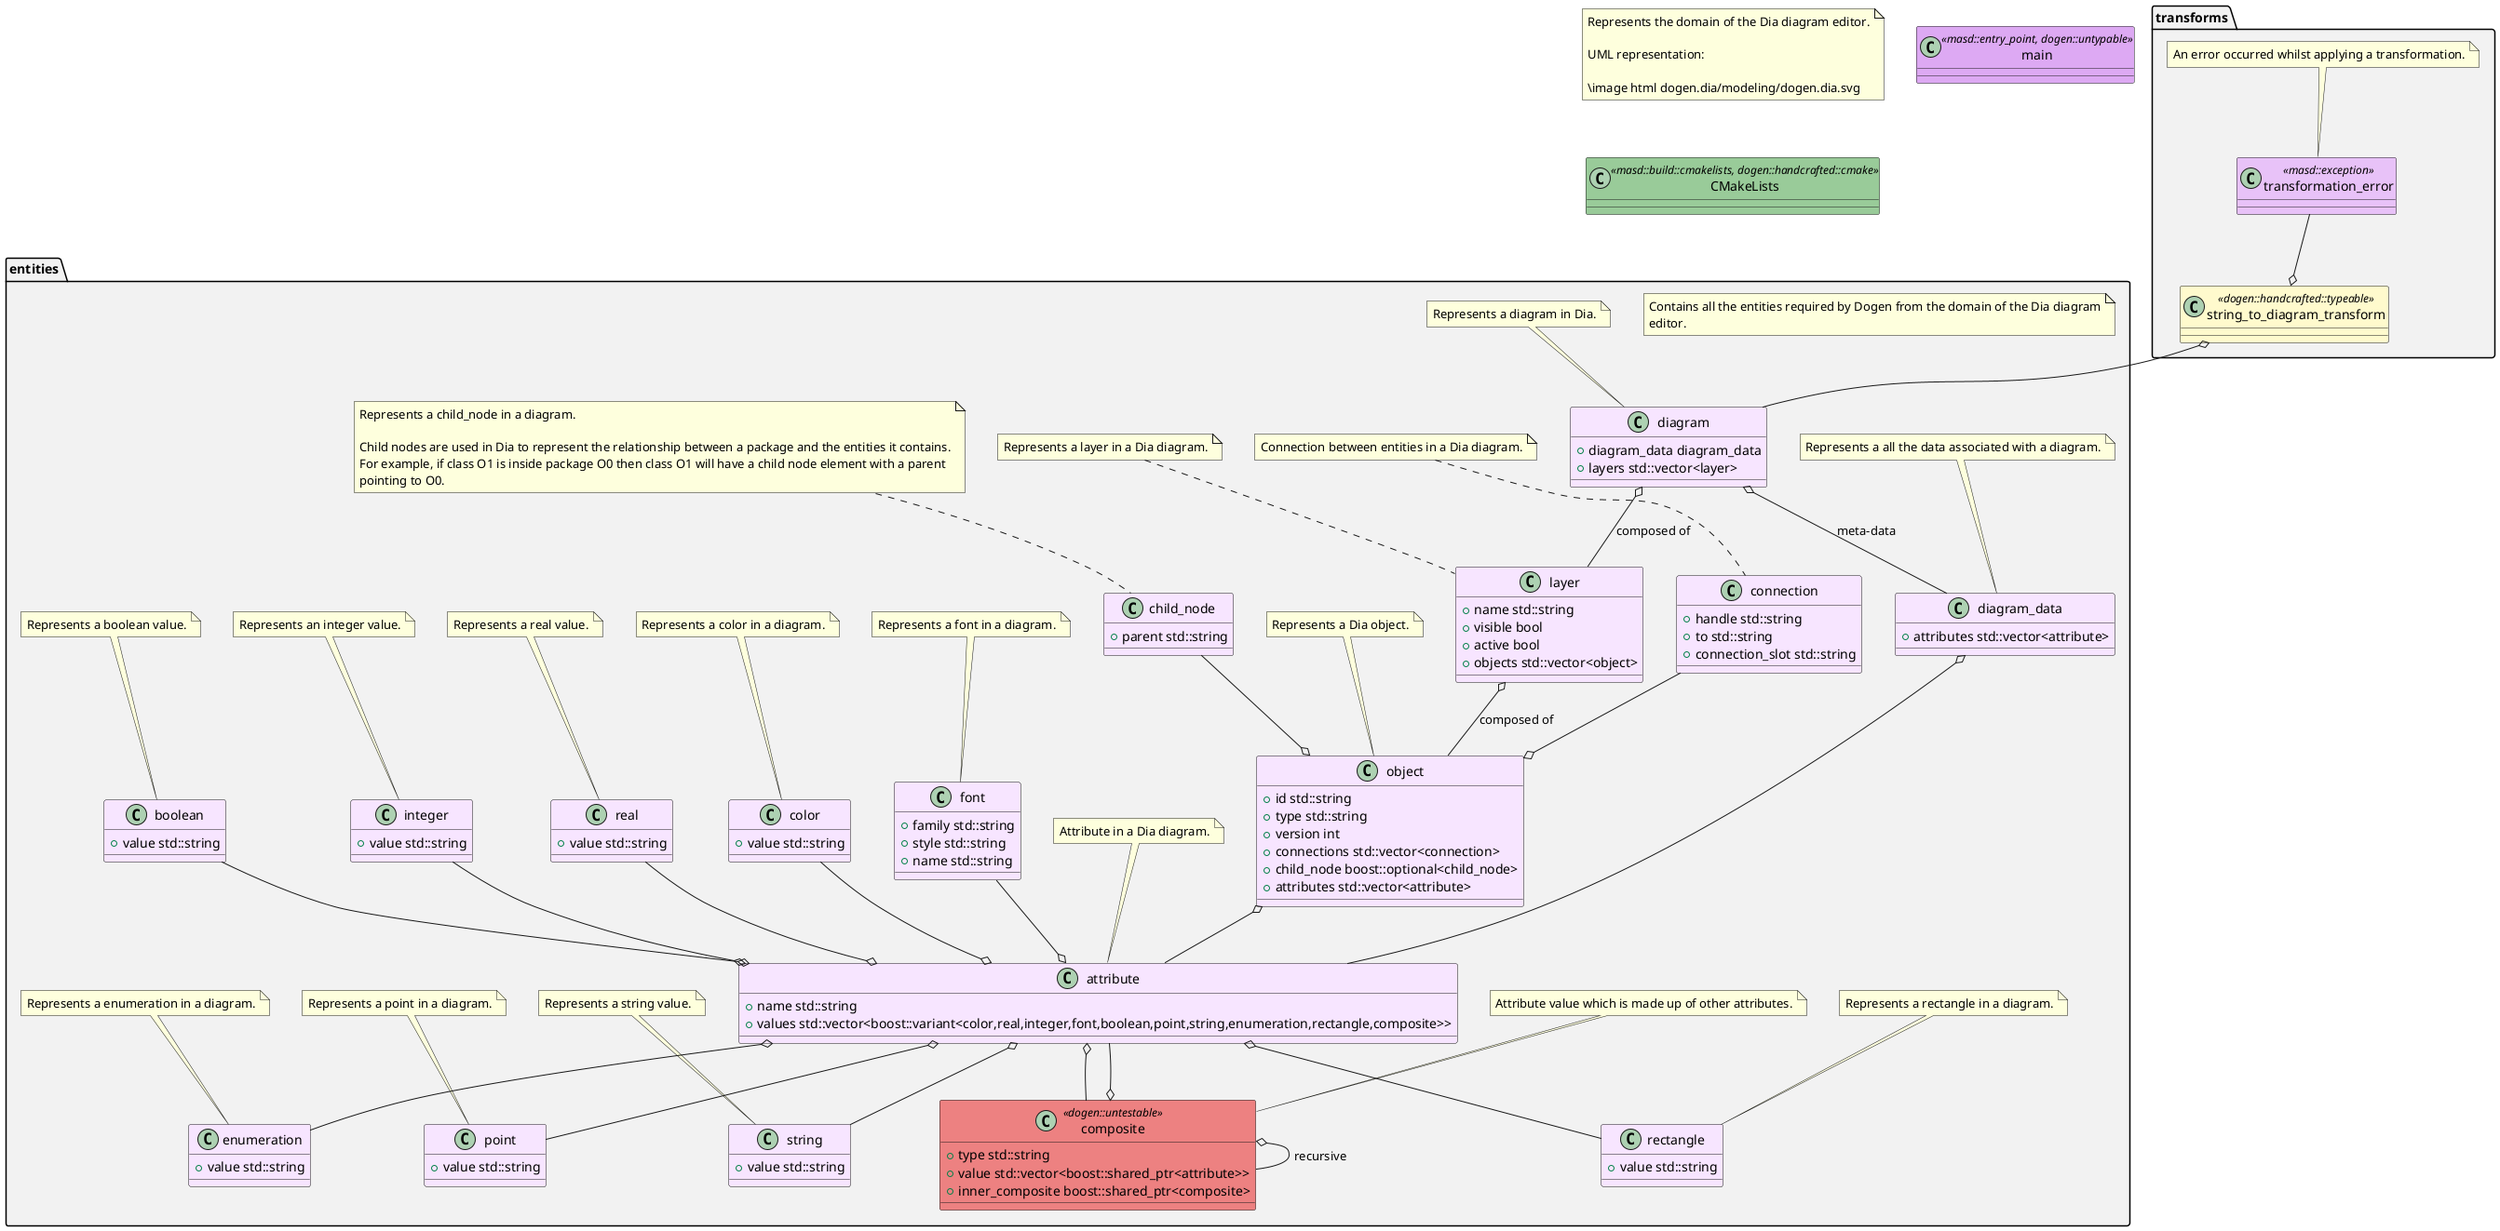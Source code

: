 @startuml
set namespaceSeparator ::
note as N1
Represents the domain of the Dia diagram editor.

UML representation:

\image html dogen.dia/modeling/dogen.dia.svg
end note

namespace entities #F2F2F2 {
    note as entities_1
Contains all the entities required by Dogen from the domain of the Dia diagram
editor.
    end note

    class diagram #F7E5FF {
        +{field} diagram_data diagram_data
        +{field} layers std::vector<layer>
    }

    diagram o-- layer: composed of
    diagram o-- diagram_data: meta-data

    note top of diagram
Represents a diagram in Dia.
    end note

    class layer #F7E5FF {
        +{field} name std::string
        +{field} visible bool
        +{field} active bool
        +{field} objects std::vector<object>
    }

    layer o-- object: composed of

    note top of layer
Represents a layer in a Dia diagram.
    end note

    class diagram_data #F7E5FF {
        +{field} attributes std::vector<attribute>
    }

    diagram_data o-- attribute

    note top of diagram_data
Represents a all the data associated with a diagram.
    end note

    class object #F7E5FF {
        +{field} id std::string
        +{field} type std::string
        +{field} version int
        +{field} connections std::vector<connection>
        +{field} child_node boost::optional<child_node>
        +{field} attributes std::vector<attribute>
    }

    object o-u- connection
    object o-u- child_node
    object o-- attribute

    note top of object
Represents a Dia object.
    end note

    class connection #F7E5FF {
        +{field} handle std::string
        +{field} to std::string
        +{field} connection_slot std::string
    }

    note top of connection
Connection between entities in a Dia diagram.
    end note

    class child_node #F7E5FF {
        +{field} parent std::string
    }

    note top of child_node
Represents a child_node in a diagram.

Child nodes are used in Dia to represent the relationship between a package and the entities it contains.
For example, if class O1 is inside package O0 then class O1 will have a child node element with a parent
pointing to O0.
    end note

    class attribute #F7E5FF {
        +{field} name std::string
        +{field} values std::vector<boost::variant<color,real,integer,font,boolean,point,string,enumeration,rectangle,composite>>
    }

    attribute o-u- font
    attribute o-- composite
    attribute o-u- color
    attribute o-u- real
    attribute o-u- integer
    attribute o-u- boolean
    attribute o-- point
    attribute o-- enumeration
    attribute o-- string
    attribute o-- rectangle

    note top of attribute
Attribute in a Dia diagram.
    end note

    class composite <<dogen::untestable>> #ED8181 {
        +{field} type std::string
        +{field} value std::vector<boost::shared_ptr<attribute>>
        +{field} inner_composite boost::shared_ptr<composite>
    }

    composite o-- attribute
    composite o-- composite: recursive

    note top of composite
Attribute value which is made up of other attributes.
    end note

    class font #F7E5FF {
        +{field} family std::string
        +{field} style std::string
        +{field} name std::string
    }

    note top of font
Represents a font in a diagram.
    end note

    class color #F7E5FF {
        +{field} value std::string
    }

    note top of color
Represents a color in a diagram.
    end note

    class real #F7E5FF {
        +{field} value std::string
    }

    note top of real
Represents a real value.
    end note

    class integer #F7E5FF {
        +{field} value std::string
    }

    note top of integer
Represents an integer value.
    end note

    class boolean #F7E5FF {
        +{field} value std::string
    }

    note top of boolean
Represents a boolean value.
    end note

    class point #F7E5FF {
        +{field} value std::string
    }

    note top of point
Represents a point in a diagram.
    end note

    class enumeration #F7E5FF {
        +{field} value std::string
    }

    note top of enumeration
Represents a enumeration in a diagram.
    end note

    class string #F7E5FF {
        +{field} value std::string
    }

    note top of string
Represents a string value.
    end note

    class rectangle #F7E5FF {
        +{field} value std::string
    }

    note top of rectangle
Represents a rectangle in a diagram.
    end note

}

namespace transforms #F2F2F2 {
    class string_to_diagram_transform <<dogen::handcrafted::typeable>> #FFFACD {
    }

    string_to_diagram_transform o-d- entities::diagram
    string_to_diagram_transform o-u- transformation_error

    class transformation_error <<masd::exception>> #E8C2F8 {
    }

    note top of transformation_error
An error occurred whilst applying a transformation.
    end note

}

class main <<masd::entry_point, dogen::untypable>> #DDA9F3 {
}

class CMakeLists <<masd::build::cmakelists, dogen::handcrafted::cmake>> #99CB99 {
}

@enduml
